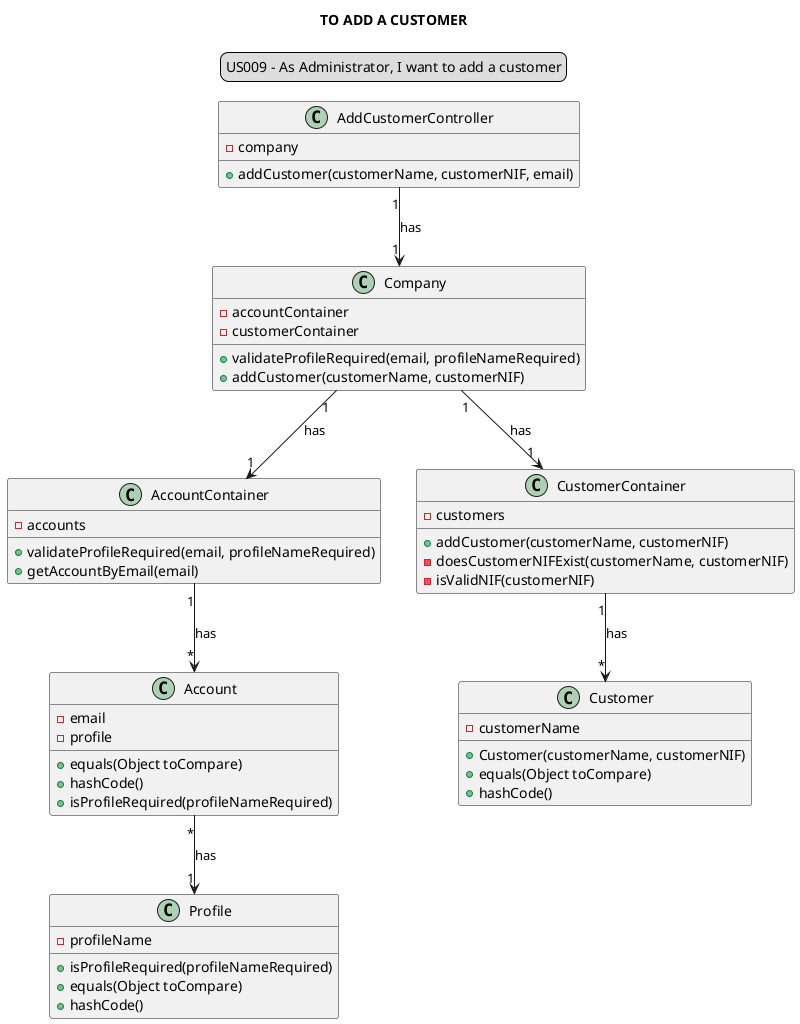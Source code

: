 @startuml
skinparam sequenceMessageAlign center
title TO ADD A CUSTOMER
legend top
US009 - As Administrator, I want to add a customer
end legend

class "AddCustomerController" {
-company
+addCustomer(customerName, customerNIF, email)
}

class "Company"{
-accountContainer
-customerContainer
+validateProfileRequired(email, profileNameRequired)
+addCustomer(customerName, customerNIF)
}

class "AccountContainer"{
-accounts
+validateProfileRequired(email, profileNameRequired)
+getAccountByEmail(email)
}

class "Account"{
-email
- profile
+equals(Object toCompare)
+hashCode()
+isProfileRequired(profileNameRequired)
}

class Profile{
-profileName
+isProfileRequired(profileNameRequired)
+equals(Object toCompare)
+hashCode()
}

class "CustomerContainer"{
-customers
+addCustomer(customerName, customerNIF)
-doesCustomerNIFExist(customerName, customerNIF)
- isValidNIF(customerNIF)
}

class "Customer"{
-customerName
+Customer(customerName, customerNIF)
+equals(Object toCompare)
+hashCode()
}

"AddCustomerController" "1"-->"1" "Company" : has
"Company" "1"-->"1" "CustomerContainer": has
"Company" "1"-->"1" "AccountContainer": has
"CustomerContainer" "1"-->"*" "Customer": has
"AccountContainer" "1" --> "*" "Account": has
"Account" "*"-->"1" "Profile" : has
@enduml